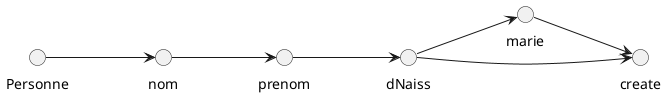 @startuml

left to right direction
circle Personne
circle nom
circle prenom
circle dNaiss
circle marie
circle create
Personne --> nom
nom --> prenom
prenom --> dNaiss
dNaiss --> marie
dNaiss --> create
marie --> create

@enduml
